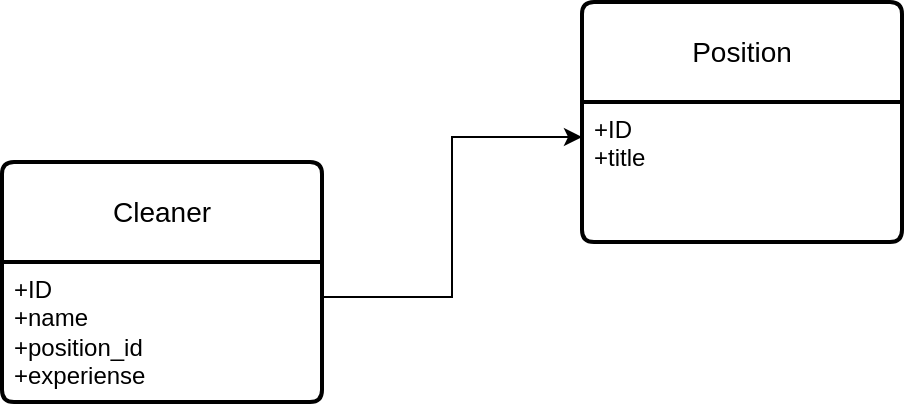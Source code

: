 <mxfile version="22.1.16" type="github">
  <diagram name="Страница — 1" id="bxLkuecv-xS-_OOY5c18">
    <mxGraphModel dx="3500" dy="1767" grid="0" gridSize="10" guides="1" tooltips="1" connect="1" arrows="1" fold="1" page="1" pageScale="1" pageWidth="3300" pageHeight="2339" math="0" shadow="0">
      <root>
        <mxCell id="0" />
        <mxCell id="1" parent="0" />
        <mxCell id="jfCUDYP0qCq6zPnpmoqM-5" value="Cleaner" style="swimlane;childLayout=stackLayout;horizontal=1;startSize=50;horizontalStack=0;rounded=1;fontSize=14;fontStyle=0;strokeWidth=2;resizeParent=0;resizeLast=1;shadow=0;dashed=0;align=center;arcSize=4;whiteSpace=wrap;html=1;" vertex="1" parent="1">
          <mxGeometry x="910" y="400" width="160" height="120" as="geometry">
            <mxRectangle x="310" y="120" width="90" height="50" as="alternateBounds" />
          </mxGeometry>
        </mxCell>
        <mxCell id="jfCUDYP0qCq6zPnpmoqM-6" value="+ID&lt;br&gt;+name&lt;br&gt;+position_id&lt;br&gt;+experiense" style="align=left;strokeColor=none;fillColor=none;spacingLeft=4;fontSize=12;verticalAlign=top;resizable=0;rotatable=0;part=1;html=1;" vertex="1" parent="jfCUDYP0qCq6zPnpmoqM-5">
          <mxGeometry y="50" width="160" height="70" as="geometry" />
        </mxCell>
        <mxCell id="jfCUDYP0qCq6zPnpmoqM-7" value="Position" style="swimlane;childLayout=stackLayout;horizontal=1;startSize=50;horizontalStack=0;rounded=1;fontSize=14;fontStyle=0;strokeWidth=2;resizeParent=0;resizeLast=1;shadow=0;dashed=0;align=center;arcSize=4;whiteSpace=wrap;html=1;" vertex="1" parent="1">
          <mxGeometry x="1200" y="320" width="160" height="120" as="geometry">
            <mxRectangle x="600" y="40" width="90" height="50" as="alternateBounds" />
          </mxGeometry>
        </mxCell>
        <mxCell id="jfCUDYP0qCq6zPnpmoqM-8" value="+ID&lt;br&gt;+title" style="align=left;strokeColor=none;fillColor=none;spacingLeft=4;fontSize=12;verticalAlign=top;resizable=0;rotatable=0;part=1;html=1;" vertex="1" parent="jfCUDYP0qCq6zPnpmoqM-7">
          <mxGeometry y="50" width="160" height="70" as="geometry" />
        </mxCell>
        <mxCell id="jfCUDYP0qCq6zPnpmoqM-12" style="edgeStyle=orthogonalEdgeStyle;rounded=0;orthogonalLoop=1;jettySize=auto;html=1;exitX=1;exitY=0.25;exitDx=0;exitDy=0;entryX=0;entryY=0.25;entryDx=0;entryDy=0;" edge="1" parent="1" source="jfCUDYP0qCq6zPnpmoqM-6" target="jfCUDYP0qCq6zPnpmoqM-8">
          <mxGeometry relative="1" as="geometry" />
        </mxCell>
      </root>
    </mxGraphModel>
  </diagram>
</mxfile>
